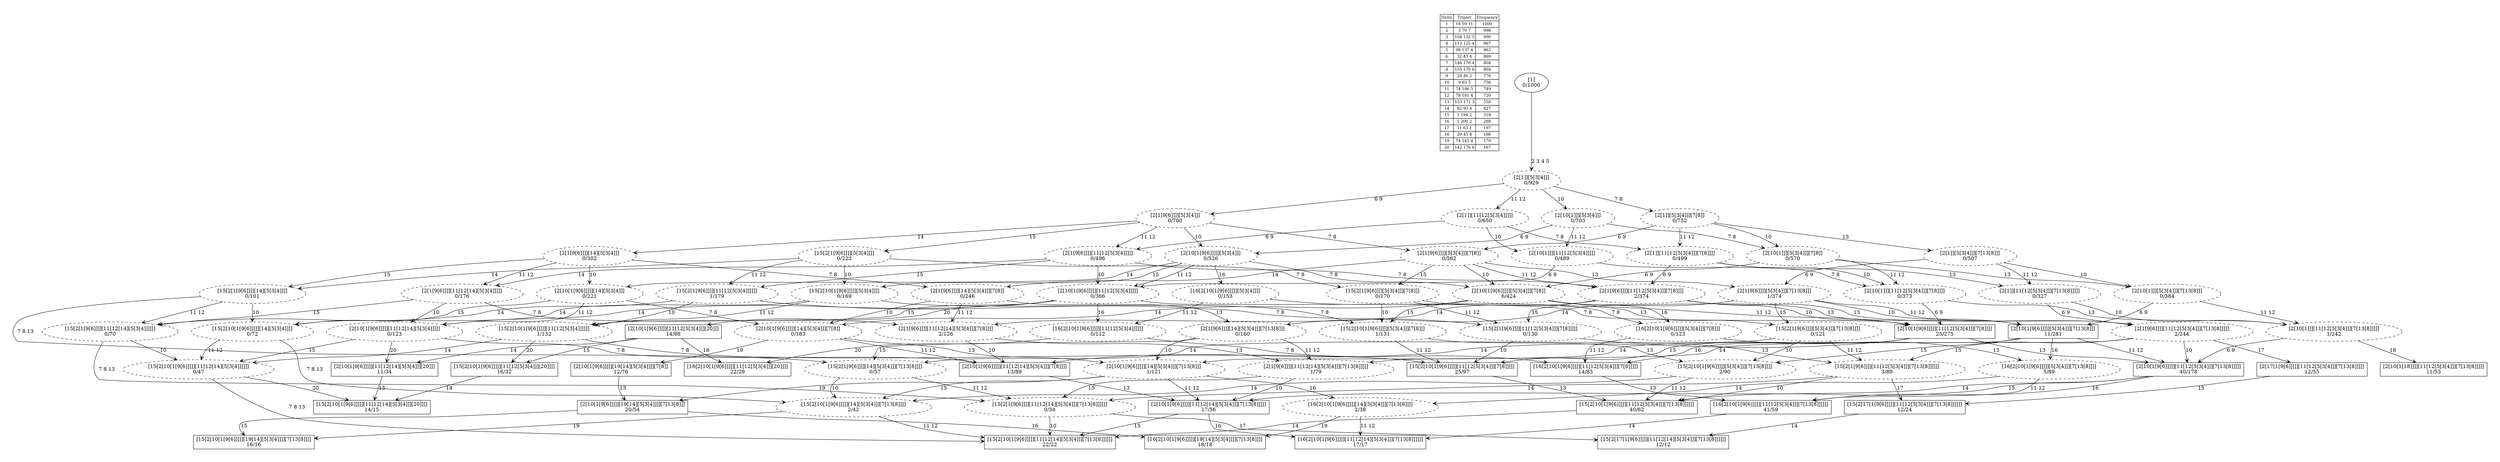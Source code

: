 digraph G {
	pad = 0.5;
	nodesep = 0.5;
"legend" [label = < <table border="0" cellborder="1" cellspacing="0"><tr><td>Helix</td><td>Triplet</td><td>Frequency</td></tr>
<tr><td>1</td><td>16 59 11</td><td>1000</td></tr>
<tr><td>2</td><td>3 70 7</td><td>998</td></tr>
<tr><td>3</td><td>104 132 5</td><td>990</td></tr>
<tr><td>4</td><td>113 125 4</td><td>967</td></tr>
<tr><td>5</td><td>99 137 4</td><td>963</td></tr>
<tr><td>6</td><td>32 43 4</td><td>869</td></tr>
<tr><td>7</td><td>148 176 4</td><td>804</td></tr>
<tr><td>8</td><td>155 170 6</td><td>804</td></tr>
<tr><td>9</td><td>29 46 2</td><td>776</td></tr>
<tr><td>10</td><td>9 63 5</td><td>756</td></tr>
<tr><td>11</td><td>74 186 5</td><td>749</td></tr>
<tr><td>12</td><td>78 181 4</td><td>720</td></tr>
<tr><td>13</td><td>153 171 3</td><td>550</td></tr>
<tr><td>14</td><td>82 93 4</td><td>427</td></tr>
<tr><td>15</td><td>1 194 2</td><td>318</td></tr>
<tr><td>16</td><td>1 200 2</td><td>288</td></tr>
<tr><td>17</td><td>11 63 1</td><td>197</td></tr>
<tr><td>18</td><td>29 45 4</td><td>186</td></tr>
<tr><td>19</td><td>74 143 4</td><td>170</td></tr>
<tr><td>20</td><td>142 176 6</td><td>167</td></tr>
</table>>, shape = plaintext, fontsize=11];
"1 2 3 4 5 6 7 8 9 10 11 12 13 16 " [shape = box];
"1 2 3 4 5 6 7 8 9 10 11 12 13 15 " [shape = box];
"1 2 3 4 5 6 7 8 9 10 11 12 13 " [shape = box];
"1 2 3 4 5 6 7 8 9 10 11 12 " [shape = box];
"1 2 3 4 5 6 7 8 9 10 11 12 15 " [shape = box];
"1 2 3 4 5 6 9 10 11 12 16 20 " [shape = box];
"1 2 3 4 5 6 7 8 9 10 11 12 13 14 15 " [shape = box];
"1 2 3 4 5 6 7 8 9 10 13 14 19 " [shape = box];
"1 2 3 4 5 6 7 8 9 10 13 14 16 19 " [shape = box];
"1 2 3 4 5 6 7 8 9 10 11 12 13 14 16 " [shape = box];
"1 2 3 4 5 6 7 8 9 10 11 12 13 14 " [shape = box];
"1 2 3 4 5 6 7 8 9 10 13 14 15 19 " [shape = box];
"1 2 3 4 5 6 9 10 11 12 15 20 " [shape = box];
"1 2 3 4 5 6 9 10 11 12 20 " [shape = box];
"1 2 3 4 5 6 9 10 11 12 14 15 20 " [shape = box];
"1 2 3 4 5 6 7 8 9 10 11 12 16 " [shape = box];
"1 2 3 4 5 6 7 8 9 10 11 12 14 " [shape = box];
"1 2 3 4 5 6 7 8 9 11 12 13 14 15 17 " [shape = box];
"1 2 3 4 5 6 7 8 9 11 12 13 17 " [shape = box];
"1 2 3 4 5 6 7 8 9 10 14 19 " [shape = box];
"1 2 3 4 5 6 7 8 9 11 12 13 15 17 " [shape = box];
"1 2 3 4 5 6 7 8 9 10 13 " [shape = box];
"1 2 3 4 5 7 8 10 11 12 13 18 " [shape = box];
"1 2 3 4 5 6 9 10 11 12 14 20 " [shape = box];
"1 2 3 4 5 6 9 10 11 12 16 " [style = dashed];
"1 2 3 4 5 6 7 8 9 10 13 16 " [style = dashed];
"1 2 3 4 5 6 9 10 11 12 " [style = dashed];
"1 2 3 4 5 6 7 8 9 11 12 13 " [style = dashed];
"1 2 3 4 5 6 7 8 9 10 " [style = dashed];
"1 2 3 4 5 7 8 10 11 12 13 " [style = dashed];
"1 2 3 4 5 6 7 8 9 10 13 15 " [style = dashed];
"1 2 3 4 5 6 9 10 11 12 15 " [style = dashed];
"1 2 3 4 5 6 7 8 9 11 12 13 15 " [style = dashed];
"1 2 3 4 5 6 7 8 9 11 12 " [style = dashed];
"1 2 3 4 5 7 8 10 11 12 " [style = dashed];
"1 2 3 4 5 6 7 8 9 10 15 " [style = dashed];
"1 2 3 4 5 6 7 8 9 11 12 15 " [style = dashed];
"1 2 3 4 5 6 9 10 " [style = dashed];
"1 2 3 4 5 6 9 10 16 " [style = dashed];
"1 2 3 4 5 6 9 11 12 " [style = dashed];
"1 2 3 4 5 10 11 12 " [style = dashed];
"1 2 3 4 5 6 7 8 9 10 13 14 " [style = dashed];
"1 2 3 4 5 6 7 8 9 10 13 14 15 " [style = dashed];
"1 2 3 4 5 6 9 10 11 12 14 15 " [style = dashed];
"1 2 3 4 5 6 7 8 9 11 12 13 14 15 " [style = dashed];
"1 2 3 4 5 6 7 8 9 10 14 " [style = dashed];
"1 2 3 4 5 6 9 10 11 12 14 " [style = dashed];
"1 2 3 4 5 6 9 10 14 " [style = dashed];
"1 2 3 4 5 6 7 8 9 13 14 " [style = dashed];
"1 2 3 4 5 6 7 8 9 13 " [style = dashed];
"1 2 3 4 5 7 8 10 13 " [style = dashed];
"1 2 3 4 5 6 7 8 9 10 13 14 16 " [style = dashed];
"1 2 3 4 5 6 7 8 9 10 16 " [style = dashed];
"1 2 3 4 5 6 7 8 9 11 12 13 14 " [style = dashed];
"1 2 3 4 5 6 9 10 15 " [style = dashed];
"1 2 3 4 5 6 9 10 14 15 " [style = dashed];
"1 2 3 4 5 6 7 8 9 13 14 15 " [style = dashed];
"1 2 3 4 5 6 7 8 9 13 15 " [style = dashed];
"1 2 3 4 5 6 9 11 12 15 " [style = dashed];
"1 2 3 4 5 6 9 11 12 14 15 " [style = dashed];
"1 2 3 4 5 6 7 8 9 11 12 14 " [style = dashed];
"1 2 3 4 5 6 7 8 9 14 " [style = dashed];
"1 2 3 4 5 7 8 11 12 13 " [style = dashed];
"1 2 3 4 5 6 9 11 12 14 " [style = dashed];
"1 2 3 4 5 6 7 8 9 " [style = dashed];
"1 2 3 4 5 7 8 10 " [style = dashed];
"1 2 3 4 5 6 9 " [style = dashed];
"1 2 3 4 5 10 " [style = dashed];
"1 2 3 4 5 11 12 " [style = dashed];
"1 2 3 4 5 7 8 13 " [style = dashed];
"1 2 3 4 5 7 8 11 12 " [style = dashed];
"1 2 3 4 5 7 8 " [style = dashed];
"1 2 3 4 5 6 7 8 9 15 " [style = dashed];
"1 2 3 4 5 6 9 15 " [style = dashed];
"1 2 3 4 5 " [style = dashed];
"1 2 3 4 5 6 9 14 " [style = dashed];
"1 2 3 4 5 6 9 14 15 " [style = dashed];
"1 2 3 4 5 6 7 8 9 10 11 12 13 16 " [label = "[16[2[10[1[9[6]]]]][11[12[5[3[4]]][7[13[8]]]]]]\n41/59"];
"1 2 3 4 5 6 7 8 9 10 11 12 13 15 " [label = "[15[2[10[1[9[6]]]]][11[12[5[3[4]]][7[13[8]]]]]]\n40/62"];
"1 2 3 4 5 6 7 8 9 10 11 12 13 " [label = "[2[10[1[9[6]]]]][11[12[5[3[4]]][7[13[8]]]]]\n40/178"];
"1 2 3 4 5 6 7 8 9 10 11 12 " [label = "[2[10[1[9[6]]]]][11[12[5[3[4]]][7[8]]]]\n25/275"];
"1 2 3 4 5 6 7 8 9 10 11 12 15 " [label = "[15[2[10[1[9[6]]]]][11[12[5[3[4]]][7[8]]]]]\n25/97"];
"1 2 3 4 5 6 9 10 11 12 16 20 " [label = "[16[2[10[1[9[6]]]]][11[12[5[3[4]]][20]]]]\n22/29"];
"1 2 3 4 5 6 7 8 9 10 11 12 13 14 15 " [label = "[15[2[10[1[9[6]]]]][11[12[14][5[3[4]]][7[13[8]]]]]]\n22/22"];
"1 2 3 4 5 6 7 8 9 10 13 14 19 " [label = "[2[10[1[9[6]]]]][19[14][5[3[4]]]][7[13[8]]]\n20/54"];
"1 2 3 4 5 6 7 8 9 10 13 14 16 19 " [label = "[16[2[10[1[9[6]]]]][19[14][5[3[4]]]][7[13[8]]]]\n18/18"];
"1 2 3 4 5 6 7 8 9 10 11 12 13 14 16 " [label = "[16[2[10[1[9[6]]]]][11[12[14][5[3[4]]][7[13[8]]]]]]\n17/17"];
"1 2 3 4 5 6 7 8 9 10 11 12 13 14 " [label = "[2[10[1[9[6]]]]][11[12[14][5[3[4]]][7[13[8]]]]]\n17/56"];
"1 2 3 4 5 6 7 8 9 10 13 14 15 19 " [label = "[15[2[10[1[9[6]]]]][19[14][5[3[4]]]][7[13[8]]]]\n16/16"];
"1 2 3 4 5 6 9 10 11 12 15 20 " [label = "[15[2[10[1[9[6]]]]][11[12[5[3[4]]][20]]]]\n16/32"];
"1 2 3 4 5 6 9 10 11 12 20 " [label = "[2[10[1[9[6]]]]][11[12[5[3[4]]][20]]]\n14/88"];
"1 2 3 4 5 6 9 10 11 12 14 15 20 " [label = "[15[2[10[1[9[6]]]]][11[12[14][5[3[4]]][20]]]]\n14/15"];
"1 2 3 4 5 6 7 8 9 10 11 12 16 " [label = "[16[2[10[1[9[6]]]]][11[12[5[3[4]]][7[8]]]]]\n14/83"];
"1 2 3 4 5 6 7 8 9 10 11 12 14 " [label = "[2[10[1[9[6]]]]][11[12[14][5[3[4]]][7[8]]]]\n13/89"];
"1 2 3 4 5 6 7 8 9 11 12 13 14 15 17 " [label = "[15[2[17[1[9[6]]]]][11[12[14][5[3[4]]][7[13[8]]]]]]\n12/12"];
"1 2 3 4 5 6 7 8 9 11 12 13 17 " [label = "[2[17[1[9[6]]]]][11[12[5[3[4]]][7[13[8]]]]]\n12/55"];
"1 2 3 4 5 6 7 8 9 10 14 19 " [label = "[2[10[1[9[6]]]]][19[14][5[3[4]]]][7[8]]\n12/76"];
"1 2 3 4 5 6 7 8 9 11 12 13 15 17 " [label = "[15[2[17[1[9[6]]]]][11[12[5[3[4]]][7[13[8]]]]]]\n12/24"];
"1 2 3 4 5 6 7 8 9 10 13 " [label = "[2[10[1[9[6]]]]][5[3[4]]][7[13[8]]]\n11/281"];
"1 2 3 4 5 7 8 10 11 12 13 18 " [label = "[2[10[1[18]]]][11[12[5[3[4]]][7[13[8]]]]]\n11/53"];
"1 2 3 4 5 6 9 10 11 12 14 20 " [label = "[2[10[1[9[6]]]]][11[12[14][5[3[4]]][20]]]\n11/34"];
"1 2 3 4 5 6 9 10 11 12 16 " [label = "[16[2[10[1[9[6]]]]][11[12[5[3[4]]]]]]\n0/112"];
"1 2 3 4 5 6 7 8 9 10 13 16 " [label = "[16[2[10[1[9[6]]]]][5[3[4]]][7[13[8]]]]\n5/89"];
"1 2 3 4 5 6 9 10 11 12 " [label = "[2[10[1[9[6]]]]][11[12[5[3[4]]]]]\n0/366"];
"1 2 3 4 5 6 7 8 9 11 12 13 " [label = "[2[1[9[6]]]][11[12[5[3[4]]][7[13[8]]]]]\n2/244"];
"1 2 3 4 5 6 7 8 9 10 " [label = "[2[10[1[9[6]]]]][5[3[4]]][7[8]]\n6/424"];
"1 2 3 4 5 7 8 10 11 12 13 " [label = "[2[10[1]]][11[12[5[3[4]]][7[13[8]]]]]\n1/242"];
"1 2 3 4 5 6 7 8 9 10 13 15 " [label = "[15[2[10[1[9[6]]]]][5[3[4]]][7[13[8]]]]\n2/90"];
"1 2 3 4 5 6 9 10 11 12 15 " [label = "[15[2[10[1[9[6]]]]][11[12[5[3[4]]]]]]\n1/132"];
"1 2 3 4 5 6 7 8 9 11 12 13 15 " [label = "[15[2[1[9[6]]]][11[12[5[3[4]]][7[13[8]]]]]]\n3/89"];
"1 2 3 4 5 6 7 8 9 11 12 " [label = "[2[1[9[6]]]][11[12[5[3[4]]][7[8]]]]\n2/374"];
"1 2 3 4 5 7 8 10 11 12 " [label = "[2[10[1]]][11[12[5[3[4]]][7[8]]]]\n0/373"];
"1 2 3 4 5 6 7 8 9 10 15 " [label = "[15[2[10[1[9[6]]]]][5[3[4]]][7[8]]]\n1/131"];
"1 2 3 4 5 6 7 8 9 11 12 15 " [label = "[15[2[1[9[6]]]][11[12[5[3[4]]][7[8]]]]]\n0/130"];
"1 2 3 4 5 6 9 10 " [label = "[2[10[1[9[6]]]]][5[3[4]]]\n0/526"];
"1 2 3 4 5 6 9 10 16 " [label = "[16[2[10[1[9[6]]]]][5[3[4]]]]\n0/153"];
"1 2 3 4 5 6 9 11 12 " [label = "[2[1[9[6]]]][11[12[5[3[4]]]]]\n0/496"];
"1 2 3 4 5 10 11 12 " [label = "[2[10[1]]][11[12[5[3[4]]]]]\n0/489"];
"1 2 3 4 5 6 7 8 9 10 13 14 " [label = "[2[10[1[9[6]]]]][14][5[3[4]]][7[13[8]]]\n1/121"];
"1 2 3 4 5 6 7 8 9 10 13 14 15 " [label = "[15[2[10[1[9[6]]]]][14][5[3[4]]][7[13[8]]]]\n2/42"];
"1 2 3 4 5 6 9 10 11 12 14 15 " [label = "[15[2[10[1[9[6]]]]][11[12[14][5[3[4]]]]]]\n0/47"];
"1 2 3 4 5 6 7 8 9 11 12 13 14 15 " [label = "[15[2[1[9[6]]]][11[12[14][5[3[4]]][7[13[8]]]]]]\n0/34"];
"1 2 3 4 5 6 7 8 9 10 14 " [label = "[2[10[1[9[6]]]]][14][5[3[4]]][7[8]]\n0/183"];
"1 2 3 4 5 6 9 10 11 12 14 " [label = "[2[10[1[9[6]]]]][11[12[14][5[3[4]]]]]\n0/123"];
"1 2 3 4 5 6 9 10 14 " [label = "[2[10[1[9[6]]]]][14][5[3[4]]]\n0/221"];
"1 2 3 4 5 6 7 8 9 13 14 " [label = "[2[1[9[6]]]][14][5[3[4]]][7[13[8]]]\n0/160"];
"1 2 3 4 5 6 7 8 9 13 " [label = "[2[1[9[6]]]][5[3[4]]][7[13[8]]]\n1/374"];
"1 2 3 4 5 7 8 10 13 " [label = "[2[10[1]]][5[3[4]]][7[13[8]]]\n0/384"];
"1 2 3 4 5 6 7 8 9 10 13 14 16 " [label = "[16[2[10[1[9[6]]]]][14][5[3[4]]][7[13[8]]]]\n2/38"];
"1 2 3 4 5 6 7 8 9 10 16 " [label = "[16[2[10[1[9[6]]]]][5[3[4]]][7[8]]]\n0/123"];
"1 2 3 4 5 6 7 8 9 11 12 13 14 " [label = "[2[1[9[6]]]][11[12[14][5[3[4]]][7[13[8]]]]]\n1/79"];
"1 2 3 4 5 6 9 10 15 " [label = "[15[2[10[1[9[6]]]]][5[3[4]]]]\n0/169"];
"1 2 3 4 5 6 9 10 14 15 " [label = "[15[2[10[1[9[6]]]]][14][5[3[4]]]]\n0/72"];
"1 2 3 4 5 6 7 8 9 13 14 15 " [label = "[15[2[1[9[6]]]][14][5[3[4]]][7[13[8]]]]\n0/57"];
"1 2 3 4 5 6 7 8 9 13 15 " [label = "[15[2[1[9[6]]]][5[3[4]]][7[13[8]]]]\n0/121"];
"1 2 3 4 5 6 9 11 12 15 " [label = "[15[2[1[9[6]]]][11[12[5[3[4]]]]]]\n1/179"];
"1 2 3 4 5 6 9 11 12 14 15 " [label = "[15[2[1[9[6]]]][11[12[14][5[3[4]]]]]]\n0/70"];
"1 2 3 4 5 6 7 8 9 11 12 14 " [label = "[2[1[9[6]]]][11[12[14][5[3[4]]][7[8]]]]\n2/126"];
"1 2 3 4 5 6 7 8 9 14 " [label = "[2[1[9[6]]]][14][5[3[4]]][7[8]]\n0/246"];
"1 2 3 4 5 7 8 11 12 13 " [label = "[2[1]][11[12[5[3[4]]][7[13[8]]]]]\n0/327"];
"1 2 3 4 5 6 9 11 12 14 " [label = "[2[1[9[6]]]][11[12[14][5[3[4]]]]]\n0/176"];
"1 2 3 4 5 6 7 8 9 " [label = "[2[1[9[6]]]][5[3[4]]][7[8]]\n0/562"];
"1 2 3 4 5 7 8 10 " [label = "[2[10[1]]][5[3[4]]][7[8]]\n0/570"];
"1 2 3 4 5 6 9 " [label = "[2[1[9[6]]]][5[3[4]]]\n0/700"];
"1 2 3 4 5 10 " [label = "[2[10[1]]][5[3[4]]]\n0/703"];
"1 2 3 4 5 11 12 " [label = "[2[1]][11[12[5[3[4]]]]]\n0/650"];
"1 2 3 4 5 7 8 13 " [label = "[2[1]][5[3[4]]][7[13[8]]]\n0/507"];
"1 2 3 4 5 7 8 11 12 " [label = "[2[1]][11[12[5[3[4]]][7[8]]]]\n0/499"];
"1 2 3 4 5 7 8 " [label = "[2[1]][5[3[4]]][7[8]]\n0/752"];
"1 2 3 4 5 6 7 8 9 15 " [label = "[15[2[1[9[6]]]][5[3[4]]][7[8]]]\n0/170"];
"1 2 3 4 5 6 9 15 " [label = "[15[2[1[9[6]]]][5[3[4]]]]\n0/223"];
"1 2 3 4 5 " [label = "[2[1]][5[3[4]]]\n0/929"];
"1 2 3 4 5 6 9 14 " [label = "[2[1[9[6]]]][14][5[3[4]]]\n0/302"];
"1 2 3 4 5 6 9 14 15 " [label = "[15[2[1[9[6]]]][14][5[3[4]]]]\n0/101"];
"1 " [label = "[1]\n0/1000"];
"1 2 3 4 5 6 7 8 9 10 11 12 13 16 " -> "1 2 3 4 5 6 7 8 9 10 11 12 13 14 16 " [label = "14 ", arrowhead = vee];
"1 2 3 4 5 6 7 8 9 10 11 12 13 15 " -> "1 2 3 4 5 6 7 8 9 10 11 12 13 14 15 " [label = "14 ", arrowhead = vee];
"1 2 3 4 5 6 7 8 9 10 11 12 13 " -> "1 2 3 4 5 6 7 8 9 10 11 12 13 16 " [label = "16 ", arrowhead = vee];
"1 2 3 4 5 6 7 8 9 10 11 12 13 " -> "1 2 3 4 5 6 7 8 9 10 11 12 13 15 " [label = "15 ", arrowhead = vee];
"1 2 3 4 5 6 7 8 9 10 11 12 13 " -> "1 2 3 4 5 6 7 8 9 10 11 12 13 14 " [label = "14 ", arrowhead = vee];
"1 2 3 4 5 6 7 8 9 10 11 12 " -> "1 2 3 4 5 6 7 8 9 10 11 12 13 " [label = "13 ", arrowhead = vee];
"1 2 3 4 5 6 7 8 9 10 11 12 " -> "1 2 3 4 5 6 7 8 9 10 11 12 15 " [label = "15 ", arrowhead = vee];
"1 2 3 4 5 6 7 8 9 10 11 12 " -> "1 2 3 4 5 6 7 8 9 10 11 12 16 " [label = "16 ", arrowhead = vee];
"1 2 3 4 5 6 7 8 9 10 11 12 " -> "1 2 3 4 5 6 7 8 9 10 11 12 14 " [label = "14 ", arrowhead = vee];
"1 2 3 4 5 6 7 8 9 10 11 12 15 " -> "1 2 3 4 5 6 7 8 9 10 11 12 13 15 " [label = "13 ", arrowhead = vee];
"1 2 3 4 5 6 7 8 9 10 13 14 19 " -> "1 2 3 4 5 6 7 8 9 10 13 14 16 19 " [label = "16 ", arrowhead = vee];
"1 2 3 4 5 6 7 8 9 10 13 14 19 " -> "1 2 3 4 5 6 7 8 9 10 13 14 15 19 " [label = "15 ", arrowhead = vee];
"1 2 3 4 5 6 7 8 9 10 11 12 13 14 " -> "1 2 3 4 5 6 7 8 9 10 11 12 13 14 15 " [label = "15 ", arrowhead = vee];
"1 2 3 4 5 6 7 8 9 10 11 12 13 14 " -> "1 2 3 4 5 6 7 8 9 10 11 12 13 14 16 " [label = "16 ", arrowhead = vee];
"1 2 3 4 5 6 9 10 11 12 15 20 " -> "1 2 3 4 5 6 9 10 11 12 14 15 20 " [label = "14 ", arrowhead = vee];
"1 2 3 4 5 6 9 10 11 12 20 " -> "1 2 3 4 5 6 9 10 11 12 16 20 " [label = "16 ", arrowhead = vee];
"1 2 3 4 5 6 9 10 11 12 20 " -> "1 2 3 4 5 6 9 10 11 12 15 20 " [label = "15 ", arrowhead = vee];
"1 2 3 4 5 6 9 10 11 12 20 " -> "1 2 3 4 5 6 9 10 11 12 14 20 " [label = "14 ", arrowhead = vee];
"1 2 3 4 5 6 7 8 9 10 11 12 16 " -> "1 2 3 4 5 6 7 8 9 10 11 12 13 16 " [label = "13 ", arrowhead = vee];
"1 2 3 4 5 6 7 8 9 10 11 12 14 " -> "1 2 3 4 5 6 7 8 9 10 11 12 13 14 " [label = "13 ", arrowhead = vee];
"1 2 3 4 5 6 7 8 9 11 12 13 17 " -> "1 2 3 4 5 6 7 8 9 11 12 13 15 17 " [label = "15 ", arrowhead = vee];
"1 2 3 4 5 6 7 8 9 10 14 19 " -> "1 2 3 4 5 6 7 8 9 10 13 14 19 " [label = "13 ", arrowhead = vee];
"1 2 3 4 5 6 7 8 9 11 12 13 15 17 " -> "1 2 3 4 5 6 7 8 9 11 12 13 14 15 17 " [label = "14 ", arrowhead = vee];
"1 2 3 4 5 6 7 8 9 10 13 " -> "1 2 3 4 5 6 7 8 9 10 11 12 13 " [label = "11 12 ", arrowhead = vee];
"1 2 3 4 5 6 7 8 9 10 13 " -> "1 2 3 4 5 6 7 8 9 10 13 16 " [label = "16 ", arrowhead = vee];
"1 2 3 4 5 6 7 8 9 10 13 " -> "1 2 3 4 5 6 7 8 9 10 13 15 " [label = "15 ", arrowhead = vee];
"1 2 3 4 5 6 7 8 9 10 13 " -> "1 2 3 4 5 6 7 8 9 10 13 14 " [label = "14 ", arrowhead = vee];
"1 2 3 4 5 6 9 10 11 12 14 20 " -> "1 2 3 4 5 6 9 10 11 12 14 15 20 " [label = "15 ", arrowhead = vee];
"1 2 3 4 5 6 9 10 11 12 16 " -> "1 2 3 4 5 6 9 10 11 12 16 20 " [label = "20 ", arrowhead = vee];
"1 2 3 4 5 6 9 10 11 12 16 " -> "1 2 3 4 5 6 7 8 9 10 11 12 16 " [label = "7 8 ", arrowhead = vee];
"1 2 3 4 5 6 7 8 9 10 13 16 " -> "1 2 3 4 5 6 7 8 9 10 11 12 13 16 " [label = "11 12 ", arrowhead = vee];
"1 2 3 4 5 6 7 8 9 10 13 16 " -> "1 2 3 4 5 6 7 8 9 10 13 14 16 " [label = "14 ", arrowhead = vee];
"1 2 3 4 5 6 9 10 11 12 " -> "1 2 3 4 5 6 9 10 11 12 16 " [label = "16 ", arrowhead = vee];
"1 2 3 4 5 6 9 10 11 12 " -> "1 2 3 4 5 6 9 10 11 12 15 " [label = "15 ", arrowhead = vee];
"1 2 3 4 5 6 9 10 11 12 " -> "1 2 3 4 5 6 9 10 11 12 14 " [label = "14 ", arrowhead = vee];
"1 2 3 4 5 6 9 10 11 12 " -> "1 2 3 4 5 6 7 8 9 10 11 12 " [label = "7 8 ", arrowhead = vee];
"1 2 3 4 5 6 9 10 11 12 " -> "1 2 3 4 5 6 9 10 11 12 20 " [label = "20 ", arrowhead = vee];
"1 2 3 4 5 6 7 8 9 11 12 13 " -> "1 2 3 4 5 6 7 8 9 11 12 13 15 " [label = "15 ", arrowhead = vee];
"1 2 3 4 5 6 7 8 9 11 12 13 " -> "1 2 3 4 5 6 7 8 9 11 12 13 14 " [label = "14 ", arrowhead = vee];
"1 2 3 4 5 6 7 8 9 11 12 13 " -> "1 2 3 4 5 6 7 8 9 10 11 12 13 " [label = "10 ", arrowhead = vee];
"1 2 3 4 5 6 7 8 9 11 12 13 " -> "1 2 3 4 5 6 7 8 9 11 12 13 17 " [label = "17 ", arrowhead = vee];
"1 2 3 4 5 6 7 8 9 10 " -> "1 2 3 4 5 6 7 8 9 10 15 " [label = "15 ", arrowhead = vee];
"1 2 3 4 5 6 7 8 9 10 " -> "1 2 3 4 5 6 7 8 9 10 14 " [label = "14 ", arrowhead = vee];
"1 2 3 4 5 6 7 8 9 10 " -> "1 2 3 4 5 6 7 8 9 10 16 " [label = "16 ", arrowhead = vee];
"1 2 3 4 5 6 7 8 9 10 " -> "1 2 3 4 5 6 7 8 9 10 11 12 " [label = "11 12 ", arrowhead = vee];
"1 2 3 4 5 6 7 8 9 10 " -> "1 2 3 4 5 6 7 8 9 10 13 " [label = "13 ", arrowhead = vee];
"1 2 3 4 5 7 8 10 11 12 13 " -> "1 2 3 4 5 7 8 10 11 12 13 18 " [label = "18 ", arrowhead = vee];
"1 2 3 4 5 7 8 10 11 12 13 " -> "1 2 3 4 5 6 7 8 9 10 11 12 13 " [label = "6 9 ", arrowhead = vee];
"1 2 3 4 5 6 7 8 9 10 13 15 " -> "1 2 3 4 5 6 7 8 9 10 11 12 13 15 " [label = "11 12 ", arrowhead = vee];
"1 2 3 4 5 6 7 8 9 10 13 15 " -> "1 2 3 4 5 6 7 8 9 10 13 14 15 " [label = "14 ", arrowhead = vee];
"1 2 3 4 5 6 9 10 11 12 15 " -> "1 2 3 4 5 6 9 10 11 12 15 20 " [label = "20 ", arrowhead = vee];
"1 2 3 4 5 6 9 10 11 12 15 " -> "1 2 3 4 5 6 9 10 11 12 14 15 " [label = "14 ", arrowhead = vee];
"1 2 3 4 5 6 9 10 11 12 15 " -> "1 2 3 4 5 6 7 8 9 10 11 12 15 " [label = "7 8 ", arrowhead = vee];
"1 2 3 4 5 6 7 8 9 11 12 13 15 " -> "1 2 3 4 5 6 7 8 9 10 11 12 13 15 " [label = "10 ", arrowhead = vee];
"1 2 3 4 5 6 7 8 9 11 12 13 15 " -> "1 2 3 4 5 6 7 8 9 11 12 13 14 15 " [label = "14 ", arrowhead = vee];
"1 2 3 4 5 6 7 8 9 11 12 13 15 " -> "1 2 3 4 5 6 7 8 9 11 12 13 15 17 " [label = "17 ", arrowhead = vee];
"1 2 3 4 5 6 7 8 9 11 12 " -> "1 2 3 4 5 6 7 8 9 10 11 12 " [label = "10 ", arrowhead = vee];
"1 2 3 4 5 6 7 8 9 11 12 " -> "1 2 3 4 5 6 7 8 9 11 12 13 " [label = "13 ", arrowhead = vee];
"1 2 3 4 5 6 7 8 9 11 12 " -> "1 2 3 4 5 6 7 8 9 11 12 15 " [label = "15 ", arrowhead = vee];
"1 2 3 4 5 6 7 8 9 11 12 " -> "1 2 3 4 5 6 7 8 9 11 12 14 " [label = "14 ", arrowhead = vee];
"1 2 3 4 5 7 8 10 11 12 " -> "1 2 3 4 5 6 7 8 9 10 11 12 " [label = "6 9 ", arrowhead = vee];
"1 2 3 4 5 7 8 10 11 12 " -> "1 2 3 4 5 7 8 10 11 12 13 " [label = "13 ", arrowhead = vee];
"1 2 3 4 5 6 7 8 9 10 15 " -> "1 2 3 4 5 6 7 8 9 10 11 12 15 " [label = "11 12 ", arrowhead = vee];
"1 2 3 4 5 6 7 8 9 10 15 " -> "1 2 3 4 5 6 7 8 9 10 13 15 " [label = "13 ", arrowhead = vee];
"1 2 3 4 5 6 7 8 9 11 12 15 " -> "1 2 3 4 5 6 7 8 9 10 11 12 15 " [label = "10 ", arrowhead = vee];
"1 2 3 4 5 6 7 8 9 11 12 15 " -> "1 2 3 4 5 6 7 8 9 11 12 13 15 " [label = "13 ", arrowhead = vee];
"1 2 3 4 5 6 9 10 " -> "1 2 3 4 5 6 9 10 11 12 " [label = "11 12 ", arrowhead = vee];
"1 2 3 4 5 6 9 10 " -> "1 2 3 4 5 6 7 8 9 10 " [label = "7 8 ", arrowhead = vee];
"1 2 3 4 5 6 9 10 " -> "1 2 3 4 5 6 9 10 16 " [label = "16 ", arrowhead = vee];
"1 2 3 4 5 6 9 10 " -> "1 2 3 4 5 6 9 10 14 " [label = "14 ", arrowhead = vee];
"1 2 3 4 5 6 9 10 " -> "1 2 3 4 5 6 9 10 15 " [label = "15 ", arrowhead = vee];
"1 2 3 4 5 6 9 10 16 " -> "1 2 3 4 5 6 9 10 11 12 16 " [label = "11 12 ", arrowhead = vee];
"1 2 3 4 5 6 9 10 16 " -> "1 2 3 4 5 6 7 8 9 10 16 " [label = "7 8 ", arrowhead = vee];
"1 2 3 4 5 6 9 11 12 " -> "1 2 3 4 5 6 9 10 11 12 " [label = "10 ", arrowhead = vee];
"1 2 3 4 5 6 9 11 12 " -> "1 2 3 4 5 6 7 8 9 11 12 " [label = "7 8 ", arrowhead = vee];
"1 2 3 4 5 6 9 11 12 " -> "1 2 3 4 5 6 9 11 12 15 " [label = "15 ", arrowhead = vee];
"1 2 3 4 5 6 9 11 12 " -> "1 2 3 4 5 6 9 11 12 14 " [label = "14 ", arrowhead = vee];
"1 2 3 4 5 10 11 12 " -> "1 2 3 4 5 6 9 10 11 12 " [label = "6 9 ", arrowhead = vee];
"1 2 3 4 5 10 11 12 " -> "1 2 3 4 5 7 8 10 11 12 " [label = "7 8 ", arrowhead = vee];
"1 2 3 4 5 6 7 8 9 10 13 14 " -> "1 2 3 4 5 6 7 8 9 10 13 14 19 " [label = "19 ", arrowhead = vee];
"1 2 3 4 5 6 7 8 9 10 13 14 " -> "1 2 3 4 5 6 7 8 9 10 13 14 15 " [label = "15 ", arrowhead = vee];
"1 2 3 4 5 6 7 8 9 10 13 14 " -> "1 2 3 4 5 6 7 8 9 10 13 14 16 " [label = "16 ", arrowhead = vee];
"1 2 3 4 5 6 7 8 9 10 13 14 " -> "1 2 3 4 5 6 7 8 9 10 11 12 13 14 " [label = "11 12 ", arrowhead = vee];
"1 2 3 4 5 6 7 8 9 10 13 14 15 " -> "1 2 3 4 5 6 7 8 9 10 11 12 13 14 15 " [label = "11 12 ", arrowhead = vee];
"1 2 3 4 5 6 7 8 9 10 13 14 15 " -> "1 2 3 4 5 6 7 8 9 10 13 14 15 19 " [label = "19 ", arrowhead = vee];
"1 2 3 4 5 6 9 10 11 12 14 15 " -> "1 2 3 4 5 6 7 8 9 10 11 12 13 14 15 " [label = "7 8 13 ", arrowhead = vee];
"1 2 3 4 5 6 9 10 11 12 14 15 " -> "1 2 3 4 5 6 9 10 11 12 14 15 20 " [label = "20 ", arrowhead = vee];
"1 2 3 4 5 6 7 8 9 11 12 13 14 15 " -> "1 2 3 4 5 6 7 8 9 10 11 12 13 14 15 " [label = "10 ", arrowhead = vee];
"1 2 3 4 5 6 7 8 9 11 12 13 14 15 " -> "1 2 3 4 5 6 7 8 9 11 12 13 14 15 17 " [label = "17 ", arrowhead = vee];
"1 2 3 4 5 6 7 8 9 10 14 " -> "1 2 3 4 5 6 7 8 9 10 14 19 " [label = "19 ", arrowhead = vee];
"1 2 3 4 5 6 7 8 9 10 14 " -> "1 2 3 4 5 6 7 8 9 10 13 14 " [label = "13 ", arrowhead = vee];
"1 2 3 4 5 6 7 8 9 10 14 " -> "1 2 3 4 5 6 7 8 9 10 11 12 14 " [label = "11 12 ", arrowhead = vee];
"1 2 3 4 5 6 9 10 11 12 14 " -> "1 2 3 4 5 6 9 10 11 12 14 20 " [label = "20 ", arrowhead = vee];
"1 2 3 4 5 6 9 10 11 12 14 " -> "1 2 3 4 5 6 9 10 11 12 14 15 " [label = "15 ", arrowhead = vee];
"1 2 3 4 5 6 9 10 11 12 14 " -> "1 2 3 4 5 6 7 8 9 10 11 12 14 " [label = "7 8 ", arrowhead = vee];
"1 2 3 4 5 6 9 10 14 " -> "1 2 3 4 5 6 7 8 9 10 14 " [label = "7 8 ", arrowhead = vee];
"1 2 3 4 5 6 9 10 14 " -> "1 2 3 4 5 6 9 10 11 12 14 " [label = "11 12 ", arrowhead = vee];
"1 2 3 4 5 6 9 10 14 " -> "1 2 3 4 5 6 9 10 14 15 " [label = "15 ", arrowhead = vee];
"1 2 3 4 5 6 7 8 9 13 14 " -> "1 2 3 4 5 6 7 8 9 10 13 14 " [label = "10 ", arrowhead = vee];
"1 2 3 4 5 6 7 8 9 13 14 " -> "1 2 3 4 5 6 7 8 9 11 12 13 14 " [label = "11 12 ", arrowhead = vee];
"1 2 3 4 5 6 7 8 9 13 14 " -> "1 2 3 4 5 6 7 8 9 13 14 15 " [label = "15 ", arrowhead = vee];
"1 2 3 4 5 6 7 8 9 13 " -> "1 2 3 4 5 6 7 8 9 11 12 13 " [label = "11 12 ", arrowhead = vee];
"1 2 3 4 5 6 7 8 9 13 " -> "1 2 3 4 5 6 7 8 9 13 14 " [label = "14 ", arrowhead = vee];
"1 2 3 4 5 6 7 8 9 13 " -> "1 2 3 4 5 6 7 8 9 13 15 " [label = "15 ", arrowhead = vee];
"1 2 3 4 5 6 7 8 9 13 " -> "1 2 3 4 5 6 7 8 9 10 13 " [label = "10 ", arrowhead = vee];
"1 2 3 4 5 7 8 10 13 " -> "1 2 3 4 5 7 8 10 11 12 13 " [label = "11 12 ", arrowhead = vee];
"1 2 3 4 5 7 8 10 13 " -> "1 2 3 4 5 6 7 8 9 10 13 " [label = "6 9 ", arrowhead = vee];
"1 2 3 4 5 6 7 8 9 10 13 14 16 " -> "1 2 3 4 5 6 7 8 9 10 13 14 16 19 " [label = "19 ", arrowhead = vee];
"1 2 3 4 5 6 7 8 9 10 13 14 16 " -> "1 2 3 4 5 6 7 8 9 10 11 12 13 14 16 " [label = "11 12 ", arrowhead = vee];
"1 2 3 4 5 6 7 8 9 10 16 " -> "1 2 3 4 5 6 7 8 9 10 11 12 16 " [label = "11 12 ", arrowhead = vee];
"1 2 3 4 5 6 7 8 9 10 16 " -> "1 2 3 4 5 6 7 8 9 10 13 16 " [label = "13 ", arrowhead = vee];
"1 2 3 4 5 6 7 8 9 11 12 13 14 " -> "1 2 3 4 5 6 7 8 9 11 12 13 14 15 " [label = "15 ", arrowhead = vee];
"1 2 3 4 5 6 7 8 9 11 12 13 14 " -> "1 2 3 4 5 6 7 8 9 10 11 12 13 14 " [label = "10 ", arrowhead = vee];
"1 2 3 4 5 6 9 10 15 " -> "1 2 3 4 5 6 9 10 11 12 15 " [label = "11 12 ", arrowhead = vee];
"1 2 3 4 5 6 9 10 15 " -> "1 2 3 4 5 6 7 8 9 10 15 " [label = "7 8 ", arrowhead = vee];
"1 2 3 4 5 6 9 10 15 " -> "1 2 3 4 5 6 9 10 14 15 " [label = "14 ", arrowhead = vee];
"1 2 3 4 5 6 9 10 14 15 " -> "1 2 3 4 5 6 7 8 9 10 13 14 15 " [label = "7 8 13 ", arrowhead = vee];
"1 2 3 4 5 6 9 10 14 15 " -> "1 2 3 4 5 6 9 10 11 12 14 15 " [label = "11 12 ", arrowhead = vee];
"1 2 3 4 5 6 7 8 9 13 14 15 " -> "1 2 3 4 5 6 7 8 9 10 13 14 15 " [label = "10 ", arrowhead = vee];
"1 2 3 4 5 6 7 8 9 13 14 15 " -> "1 2 3 4 5 6 7 8 9 11 12 13 14 15 " [label = "11 12 ", arrowhead = vee];
"1 2 3 4 5 6 7 8 9 13 15 " -> "1 2 3 4 5 6 7 8 9 10 13 15 " [label = "10 ", arrowhead = vee];
"1 2 3 4 5 6 7 8 9 13 15 " -> "1 2 3 4 5 6 7 8 9 11 12 13 15 " [label = "11 12 ", arrowhead = vee];
"1 2 3 4 5 6 7 8 9 13 15 " -> "1 2 3 4 5 6 7 8 9 13 14 15 " [label = "14 ", arrowhead = vee];
"1 2 3 4 5 6 9 11 12 15 " -> "1 2 3 4 5 6 9 10 11 12 15 " [label = "10 ", arrowhead = vee];
"1 2 3 4 5 6 9 11 12 15 " -> "1 2 3 4 5 6 7 8 9 11 12 15 " [label = "7 8 ", arrowhead = vee];
"1 2 3 4 5 6 9 11 12 15 " -> "1 2 3 4 5 6 9 11 12 14 15 " [label = "14 ", arrowhead = vee];
"1 2 3 4 5 6 9 11 12 14 15 " -> "1 2 3 4 5 6 9 10 11 12 14 15 " [label = "10 ", arrowhead = vee];
"1 2 3 4 5 6 9 11 12 14 15 " -> "1 2 3 4 5 6 7 8 9 11 12 13 14 15 " [label = "7 8 13 ", arrowhead = vee];
"1 2 3 4 5 6 7 8 9 11 12 14 " -> "1 2 3 4 5 6 7 8 9 10 11 12 14 " [label = "10 ", arrowhead = vee];
"1 2 3 4 5 6 7 8 9 11 12 14 " -> "1 2 3 4 5 6 7 8 9 11 12 13 14 " [label = "13 ", arrowhead = vee];
"1 2 3 4 5 6 7 8 9 14 " -> "1 2 3 4 5 6 7 8 9 10 14 " [label = "10 ", arrowhead = vee];
"1 2 3 4 5 6 7 8 9 14 " -> "1 2 3 4 5 6 7 8 9 13 14 " [label = "13 ", arrowhead = vee];
"1 2 3 4 5 6 7 8 9 14 " -> "1 2 3 4 5 6 7 8 9 11 12 14 " [label = "11 12 ", arrowhead = vee];
"1 2 3 4 5 7 8 11 12 13 " -> "1 2 3 4 5 6 7 8 9 11 12 13 " [label = "6 9 ", arrowhead = vee];
"1 2 3 4 5 7 8 11 12 13 " -> "1 2 3 4 5 7 8 10 11 12 13 " [label = "10 ", arrowhead = vee];
"1 2 3 4 5 6 9 11 12 14 " -> "1 2 3 4 5 6 9 10 11 12 14 " [label = "10 ", arrowhead = vee];
"1 2 3 4 5 6 9 11 12 14 " -> "1 2 3 4 5 6 9 11 12 14 15 " [label = "15 ", arrowhead = vee];
"1 2 3 4 5 6 9 11 12 14 " -> "1 2 3 4 5 6 7 8 9 11 12 14 " [label = "7 8 ", arrowhead = vee];
"1 2 3 4 5 6 7 8 9 " -> "1 2 3 4 5 6 7 8 9 10 " [label = "10 ", arrowhead = vee];
"1 2 3 4 5 6 7 8 9 " -> "1 2 3 4 5 6 7 8 9 11 12 " [label = "11 12 ", arrowhead = vee];
"1 2 3 4 5 6 7 8 9 " -> "1 2 3 4 5 6 7 8 9 13 " [label = "13 ", arrowhead = vee];
"1 2 3 4 5 6 7 8 9 " -> "1 2 3 4 5 6 7 8 9 14 " [label = "14 ", arrowhead = vee];
"1 2 3 4 5 6 7 8 9 " -> "1 2 3 4 5 6 7 8 9 15 " [label = "15 ", arrowhead = vee];
"1 2 3 4 5 7 8 10 " -> "1 2 3 4 5 6 7 8 9 10 " [label = "6 9 ", arrowhead = vee];
"1 2 3 4 5 7 8 10 " -> "1 2 3 4 5 7 8 10 11 12 " [label = "11 12 ", arrowhead = vee];
"1 2 3 4 5 7 8 10 " -> "1 2 3 4 5 7 8 10 13 " [label = "13 ", arrowhead = vee];
"1 2 3 4 5 6 9 " -> "1 2 3 4 5 6 9 15 " [label = "15 ", arrowhead = vee];
"1 2 3 4 5 6 9 " -> "1 2 3 4 5 6 9 14 " [label = "14 ", arrowhead = vee];
"1 2 3 4 5 6 9 " -> "1 2 3 4 5 6 9 10 " [label = "10 ", arrowhead = vee];
"1 2 3 4 5 6 9 " -> "1 2 3 4 5 6 9 11 12 " [label = "11 12 ", arrowhead = vee];
"1 2 3 4 5 6 9 " -> "1 2 3 4 5 6 7 8 9 " [label = "7 8 ", arrowhead = vee];
"1 2 3 4 5 10 " -> "1 2 3 4 5 6 9 10 " [label = "6 9 ", arrowhead = vee];
"1 2 3 4 5 10 " -> "1 2 3 4 5 10 11 12 " [label = "11 12 ", arrowhead = vee];
"1 2 3 4 5 10 " -> "1 2 3 4 5 7 8 10 " [label = "7 8 ", arrowhead = vee];
"1 2 3 4 5 11 12 " -> "1 2 3 4 5 7 8 11 12 " [label = "7 8 ", arrowhead = vee];
"1 2 3 4 5 11 12 " -> "1 2 3 4 5 6 9 11 12 " [label = "6 9 ", arrowhead = vee];
"1 2 3 4 5 11 12 " -> "1 2 3 4 5 10 11 12 " [label = "10 ", arrowhead = vee];
"1 2 3 4 5 7 8 13 " -> "1 2 3 4 5 7 8 11 12 13 " [label = "11 12 ", arrowhead = vee];
"1 2 3 4 5 7 8 13 " -> "1 2 3 4 5 6 7 8 9 13 " [label = "6 9 ", arrowhead = vee];
"1 2 3 4 5 7 8 13 " -> "1 2 3 4 5 7 8 10 13 " [label = "10 ", arrowhead = vee];
"1 2 3 4 5 7 8 11 12 " -> "1 2 3 4 5 7 8 10 11 12 " [label = "10 ", arrowhead = vee];
"1 2 3 4 5 7 8 11 12 " -> "1 2 3 4 5 6 7 8 9 11 12 " [label = "6 9 ", arrowhead = vee];
"1 2 3 4 5 7 8 11 12 " -> "1 2 3 4 5 7 8 11 12 13 " [label = "13 ", arrowhead = vee];
"1 2 3 4 5 7 8 " -> "1 2 3 4 5 7 8 10 " [label = "10 ", arrowhead = vee];
"1 2 3 4 5 7 8 " -> "1 2 3 4 5 7 8 13 " [label = "13 ", arrowhead = vee];
"1 2 3 4 5 7 8 " -> "1 2 3 4 5 7 8 11 12 " [label = "11 12 ", arrowhead = vee];
"1 2 3 4 5 7 8 " -> "1 2 3 4 5 6 7 8 9 " [label = "6 9 ", arrowhead = vee];
"1 2 3 4 5 6 7 8 9 15 " -> "1 2 3 4 5 6 7 8 9 11 12 15 " [label = "11 12 ", arrowhead = vee];
"1 2 3 4 5 6 7 8 9 15 " -> "1 2 3 4 5 6 7 8 9 10 15 " [label = "10 ", arrowhead = vee];
"1 2 3 4 5 6 7 8 9 15 " -> "1 2 3 4 5 6 7 8 9 13 15 " [label = "13 ", arrowhead = vee];
"1 2 3 4 5 6 9 15 " -> "1 2 3 4 5 6 9 11 12 15 " [label = "11 12 ", arrowhead = vee];
"1 2 3 4 5 6 9 15 " -> "1 2 3 4 5 6 7 8 9 15 " [label = "7 8 ", arrowhead = vee];
"1 2 3 4 5 6 9 15 " -> "1 2 3 4 5 6 9 14 15 " [label = "14 ", arrowhead = vee];
"1 2 3 4 5 6 9 15 " -> "1 2 3 4 5 6 9 10 15 " [label = "10 ", arrowhead = vee];
"1 2 3 4 5 " -> "1 2 3 4 5 6 9 " [label = "6 9 ", arrowhead = vee];
"1 2 3 4 5 " -> "1 2 3 4 5 10 " [label = "10 ", arrowhead = vee];
"1 2 3 4 5 " -> "1 2 3 4 5 11 12 " [label = "11 12 ", arrowhead = vee];
"1 2 3 4 5 " -> "1 2 3 4 5 7 8 " [label = "7 8 ", arrowhead = vee];
"1 2 3 4 5 6 9 14 " -> "1 2 3 4 5 6 9 14 15 " [label = "15 ", arrowhead = vee];
"1 2 3 4 5 6 9 14 " -> "1 2 3 4 5 6 9 10 14 " [label = "10 ", arrowhead = vee];
"1 2 3 4 5 6 9 14 " -> "1 2 3 4 5 6 7 8 9 14 " [label = "7 8 ", arrowhead = vee];
"1 2 3 4 5 6 9 14 " -> "1 2 3 4 5 6 9 11 12 14 " [label = "11 12 ", arrowhead = vee];
"1 2 3 4 5 6 9 14 15 " -> "1 2 3 4 5 6 9 11 12 14 15 " [label = "11 12 ", arrowhead = vee];
"1 2 3 4 5 6 9 14 15 " -> "1 2 3 4 5 6 9 10 14 15 " [label = "10 ", arrowhead = vee];
"1 2 3 4 5 6 9 14 15 " -> "1 2 3 4 5 6 7 8 9 13 14 15 " [label = "7 8 13 ", arrowhead = vee];
"1 " -> "1 2 3 4 5 " [label = "2 3 4 5 ", arrowhead = vee];
}